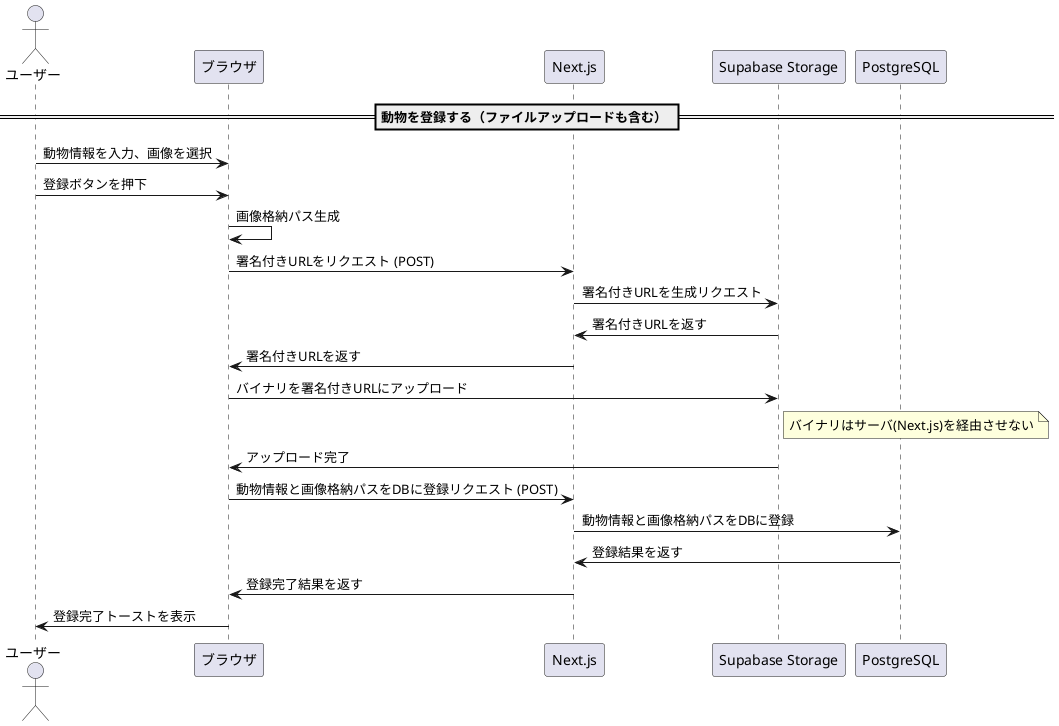 @startuml
actor ユーザー as user
participant ブラウザ as browser
participant Next.js as api
participant "Supabase Storage" as storage
participant PostgreSQL as db

==  動物を登録する（ファイルアップロードも含む） ==
user -> browser: 動物情報を入力、画像を選択
user -> browser: 登録ボタンを押下
browser -> browser: 画像格納パス生成
browser -> api: 署名付きURLをリクエスト (POST)
api -> storage: 署名付きURLを生成リクエスト
storage -> api: 署名付きURLを返す
api -> browser: 署名付きURLを返す
browser -> storage: バイナリを署名付きURLにアップロード
note right of storage: バイナリはサーバ(Next.js)を経由させない
storage -> browser: アップロード完了
browser -> api: 動物情報と画像格納パスをDBに登録リクエスト (POST)
api -> db: 動物情報と画像格納パスをDBに登録
db -> api: 登録結果を返す
api -> browser: 登録完了結果を返す
browser -> user: 登録完了トーストを表示

@enduml
